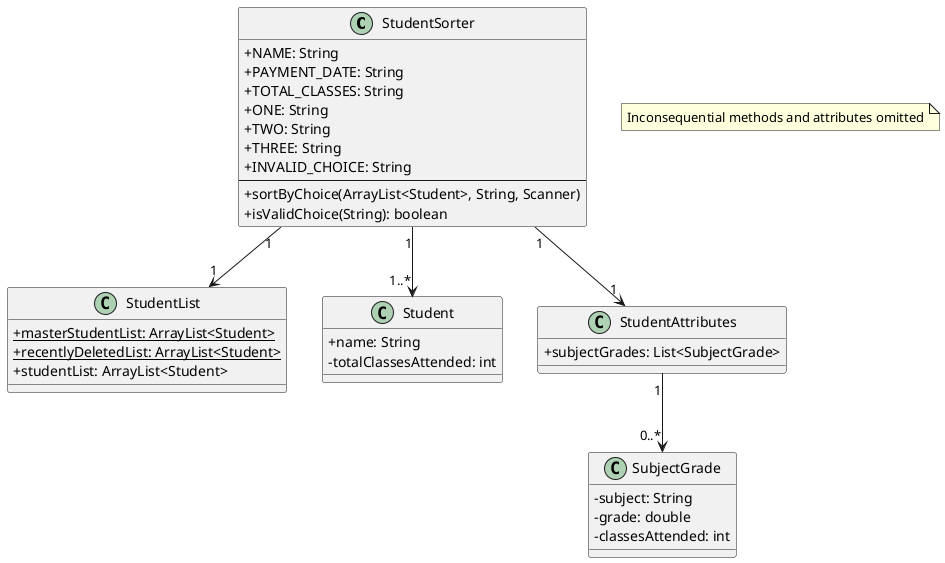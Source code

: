 @startuml StudentSorter
skinparam classAttributeIconSize 0

class StudentSorter {
    + NAME: String
    + PAYMENT_DATE: String
    + TOTAL_CLASSES: String
    + ONE: String
    + TWO: String
    + THREE: String
    + INVALID_CHOICE: String
    --
    + sortByChoice(ArrayList<Student>, String, Scanner)
    + isValidChoice(String): boolean
}

class StudentList {
    {static} + masterStudentList: ArrayList<Student>
    {static} + recentlyDeletedList: ArrayList<Student>
    + studentList: ArrayList<Student>
}

class Student {
    + name: String
    - totalClassesAttended: int
}

class StudentAttributes {
    + subjectGrades: List<SubjectGrade>
}

class SubjectGrade {
    - subject: String
    - grade: double
    - classesAttended: int
}

StudentSorter "1" --> "1..*" Student
StudentSorter "1" --> "1" StudentList
StudentSorter "1" --> "1" StudentAttributes
StudentAttributes "1" --> "0..*" SubjectGrade

note "Inconsequential methods and attributes omitted" as N1
@enduml
